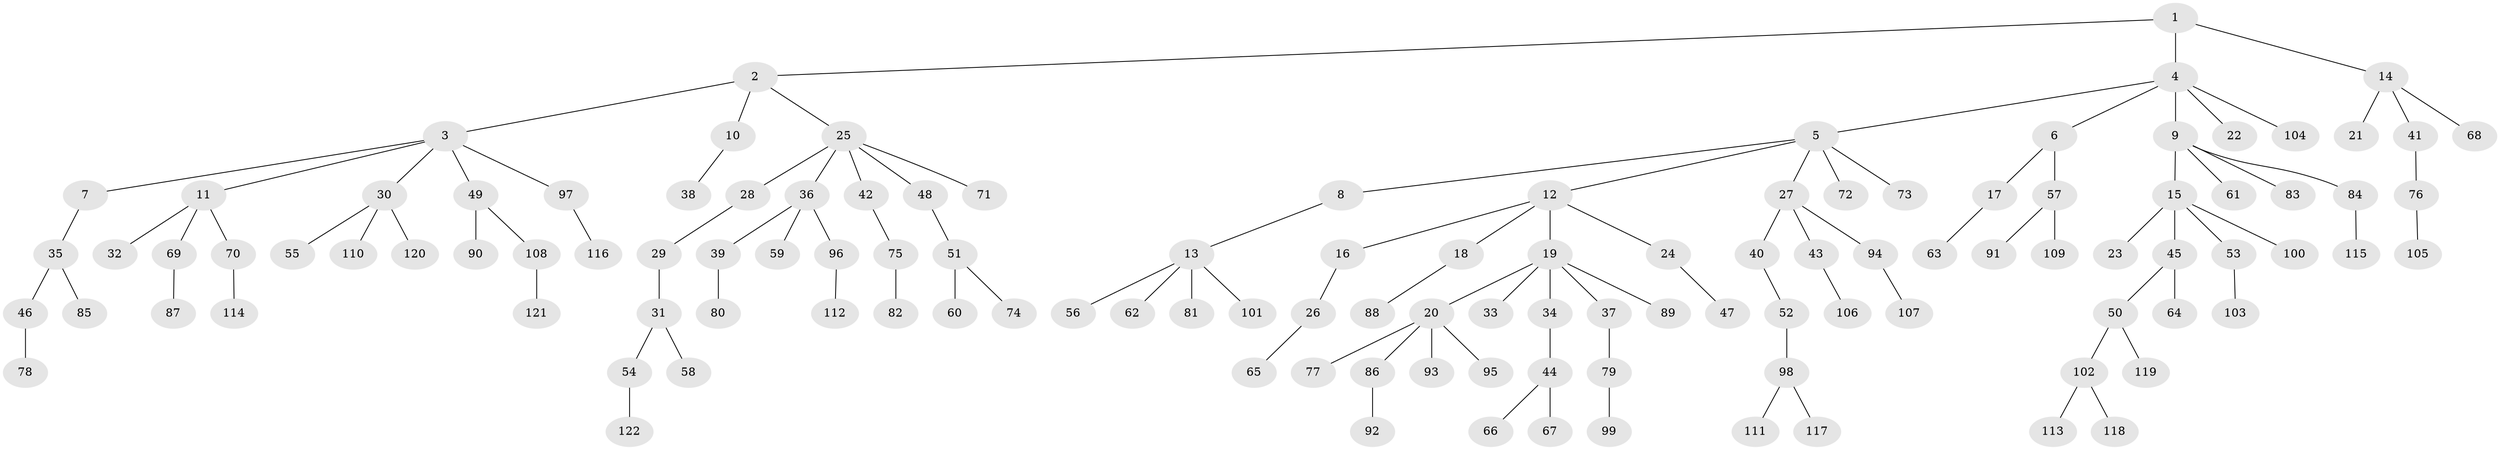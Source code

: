 // Generated by graph-tools (version 1.1) at 2025/26/03/09/25 03:26:31]
// undirected, 122 vertices, 121 edges
graph export_dot {
graph [start="1"]
  node [color=gray90,style=filled];
  1;
  2;
  3;
  4;
  5;
  6;
  7;
  8;
  9;
  10;
  11;
  12;
  13;
  14;
  15;
  16;
  17;
  18;
  19;
  20;
  21;
  22;
  23;
  24;
  25;
  26;
  27;
  28;
  29;
  30;
  31;
  32;
  33;
  34;
  35;
  36;
  37;
  38;
  39;
  40;
  41;
  42;
  43;
  44;
  45;
  46;
  47;
  48;
  49;
  50;
  51;
  52;
  53;
  54;
  55;
  56;
  57;
  58;
  59;
  60;
  61;
  62;
  63;
  64;
  65;
  66;
  67;
  68;
  69;
  70;
  71;
  72;
  73;
  74;
  75;
  76;
  77;
  78;
  79;
  80;
  81;
  82;
  83;
  84;
  85;
  86;
  87;
  88;
  89;
  90;
  91;
  92;
  93;
  94;
  95;
  96;
  97;
  98;
  99;
  100;
  101;
  102;
  103;
  104;
  105;
  106;
  107;
  108;
  109;
  110;
  111;
  112;
  113;
  114;
  115;
  116;
  117;
  118;
  119;
  120;
  121;
  122;
  1 -- 2;
  1 -- 4;
  1 -- 14;
  2 -- 3;
  2 -- 10;
  2 -- 25;
  3 -- 7;
  3 -- 11;
  3 -- 30;
  3 -- 49;
  3 -- 97;
  4 -- 5;
  4 -- 6;
  4 -- 9;
  4 -- 22;
  4 -- 104;
  5 -- 8;
  5 -- 12;
  5 -- 27;
  5 -- 72;
  5 -- 73;
  6 -- 17;
  6 -- 57;
  7 -- 35;
  8 -- 13;
  9 -- 15;
  9 -- 61;
  9 -- 83;
  9 -- 84;
  10 -- 38;
  11 -- 32;
  11 -- 69;
  11 -- 70;
  12 -- 16;
  12 -- 18;
  12 -- 19;
  12 -- 24;
  13 -- 56;
  13 -- 62;
  13 -- 81;
  13 -- 101;
  14 -- 21;
  14 -- 41;
  14 -- 68;
  15 -- 23;
  15 -- 45;
  15 -- 53;
  15 -- 100;
  16 -- 26;
  17 -- 63;
  18 -- 88;
  19 -- 20;
  19 -- 33;
  19 -- 34;
  19 -- 37;
  19 -- 89;
  20 -- 77;
  20 -- 86;
  20 -- 93;
  20 -- 95;
  24 -- 47;
  25 -- 28;
  25 -- 36;
  25 -- 42;
  25 -- 48;
  25 -- 71;
  26 -- 65;
  27 -- 40;
  27 -- 43;
  27 -- 94;
  28 -- 29;
  29 -- 31;
  30 -- 55;
  30 -- 110;
  30 -- 120;
  31 -- 54;
  31 -- 58;
  34 -- 44;
  35 -- 46;
  35 -- 85;
  36 -- 39;
  36 -- 59;
  36 -- 96;
  37 -- 79;
  39 -- 80;
  40 -- 52;
  41 -- 76;
  42 -- 75;
  43 -- 106;
  44 -- 66;
  44 -- 67;
  45 -- 50;
  45 -- 64;
  46 -- 78;
  48 -- 51;
  49 -- 90;
  49 -- 108;
  50 -- 102;
  50 -- 119;
  51 -- 60;
  51 -- 74;
  52 -- 98;
  53 -- 103;
  54 -- 122;
  57 -- 91;
  57 -- 109;
  69 -- 87;
  70 -- 114;
  75 -- 82;
  76 -- 105;
  79 -- 99;
  84 -- 115;
  86 -- 92;
  94 -- 107;
  96 -- 112;
  97 -- 116;
  98 -- 111;
  98 -- 117;
  102 -- 113;
  102 -- 118;
  108 -- 121;
}
